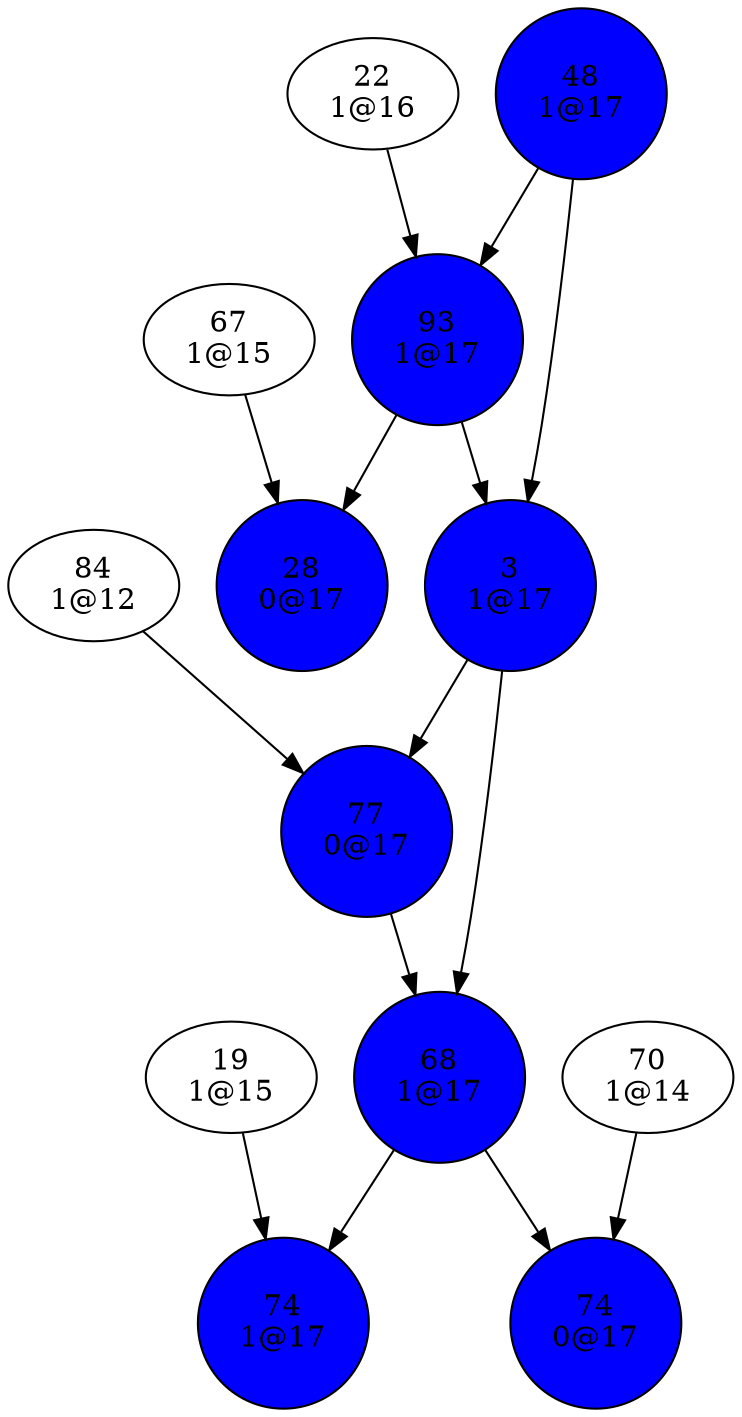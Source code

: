 digraph {
"3
1@17"->"68
1@17";
"3
1@17"->"77
0@17";
"19
1@15"->"74
1@17";
"22
1@16"->"93
1@17";
"28
0@17";
"48
1@17"->"3
1@17";
"48
1@17"->"93
1@17";
"67
1@15"->"28
0@17";
"68
1@17"->"74
0@17";
"68
1@17"->"74
1@17";
"70
1@14"->"74
0@17";
"74
0@17";
"74
1@17";
"77
0@17"->"68
1@17";
"84
1@12"->"77
0@17";
"93
1@17"->"3
1@17";
"93
1@17"->"28
0@17";
"3
1@17"[shape=circle, style=filled, fillcolor=blue];
"28
0@17"[shape=circle, style=filled, fillcolor=blue];
"48
1@17"[shape=circle, style=filled, fillcolor=blue];
"68
1@17"[shape=circle, style=filled, fillcolor=blue];
"74
0@17"[shape=circle, style=filled, fillcolor=blue];
"74
1@17"[shape=circle, style=filled, fillcolor=blue];
"77
0@17"[shape=circle, style=filled, fillcolor=blue];
"93
1@17"[shape=circle, style=filled, fillcolor=blue];
}